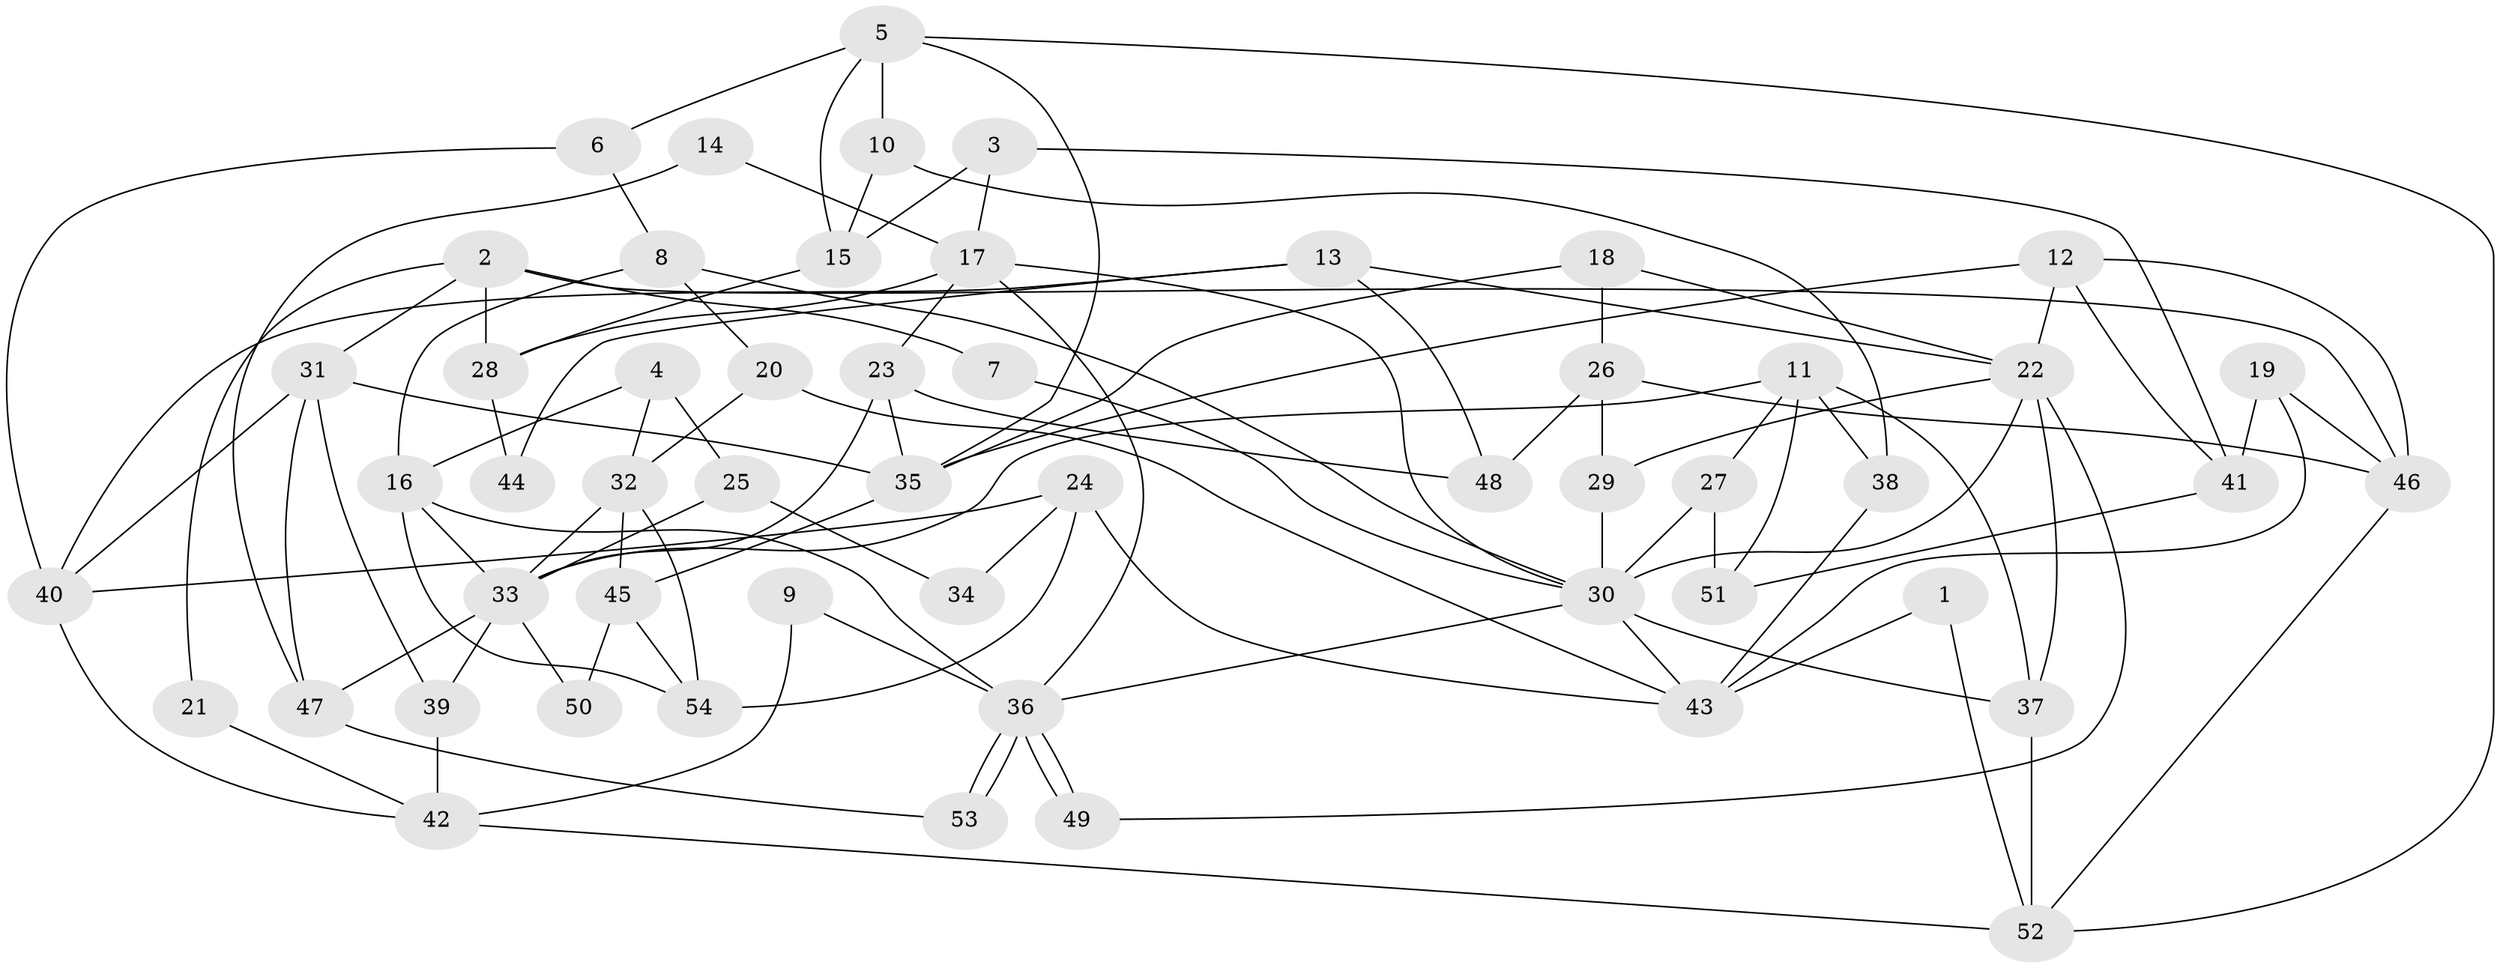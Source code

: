 // Generated by graph-tools (version 1.1) at 2025/11/02/27/25 16:11:21]
// undirected, 54 vertices, 108 edges
graph export_dot {
graph [start="1"]
  node [color=gray90,style=filled];
  1;
  2;
  3;
  4;
  5;
  6;
  7;
  8;
  9;
  10;
  11;
  12;
  13;
  14;
  15;
  16;
  17;
  18;
  19;
  20;
  21;
  22;
  23;
  24;
  25;
  26;
  27;
  28;
  29;
  30;
  31;
  32;
  33;
  34;
  35;
  36;
  37;
  38;
  39;
  40;
  41;
  42;
  43;
  44;
  45;
  46;
  47;
  48;
  49;
  50;
  51;
  52;
  53;
  54;
  1 -- 52;
  1 -- 43;
  2 -- 28;
  2 -- 46;
  2 -- 7;
  2 -- 21;
  2 -- 31;
  3 -- 41;
  3 -- 17;
  3 -- 15;
  4 -- 16;
  4 -- 32;
  4 -- 25;
  5 -- 6;
  5 -- 10;
  5 -- 15;
  5 -- 35;
  5 -- 52;
  6 -- 40;
  6 -- 8;
  7 -- 30;
  8 -- 20;
  8 -- 30;
  8 -- 16;
  9 -- 36;
  9 -- 42;
  10 -- 15;
  10 -- 38;
  11 -- 33;
  11 -- 37;
  11 -- 27;
  11 -- 38;
  11 -- 51;
  12 -- 35;
  12 -- 46;
  12 -- 22;
  12 -- 41;
  13 -- 40;
  13 -- 22;
  13 -- 44;
  13 -- 48;
  14 -- 47;
  14 -- 17;
  15 -- 28;
  16 -- 36;
  16 -- 33;
  16 -- 54;
  17 -- 36;
  17 -- 30;
  17 -- 23;
  17 -- 28;
  18 -- 22;
  18 -- 35;
  18 -- 26;
  19 -- 41;
  19 -- 46;
  19 -- 43;
  20 -- 32;
  20 -- 43;
  21 -- 42;
  22 -- 30;
  22 -- 29;
  22 -- 37;
  22 -- 49;
  23 -- 35;
  23 -- 33;
  23 -- 48;
  24 -- 54;
  24 -- 43;
  24 -- 34;
  24 -- 40;
  25 -- 33;
  25 -- 34;
  26 -- 48;
  26 -- 29;
  26 -- 46;
  27 -- 30;
  27 -- 51;
  28 -- 44;
  29 -- 30;
  30 -- 36;
  30 -- 37;
  30 -- 43;
  31 -- 39;
  31 -- 35;
  31 -- 40;
  31 -- 47;
  32 -- 33;
  32 -- 54;
  32 -- 45;
  33 -- 39;
  33 -- 47;
  33 -- 50;
  35 -- 45;
  36 -- 49;
  36 -- 49;
  36 -- 53;
  36 -- 53;
  37 -- 52;
  38 -- 43;
  39 -- 42;
  40 -- 42;
  41 -- 51;
  42 -- 52;
  45 -- 50;
  45 -- 54;
  46 -- 52;
  47 -- 53;
}
